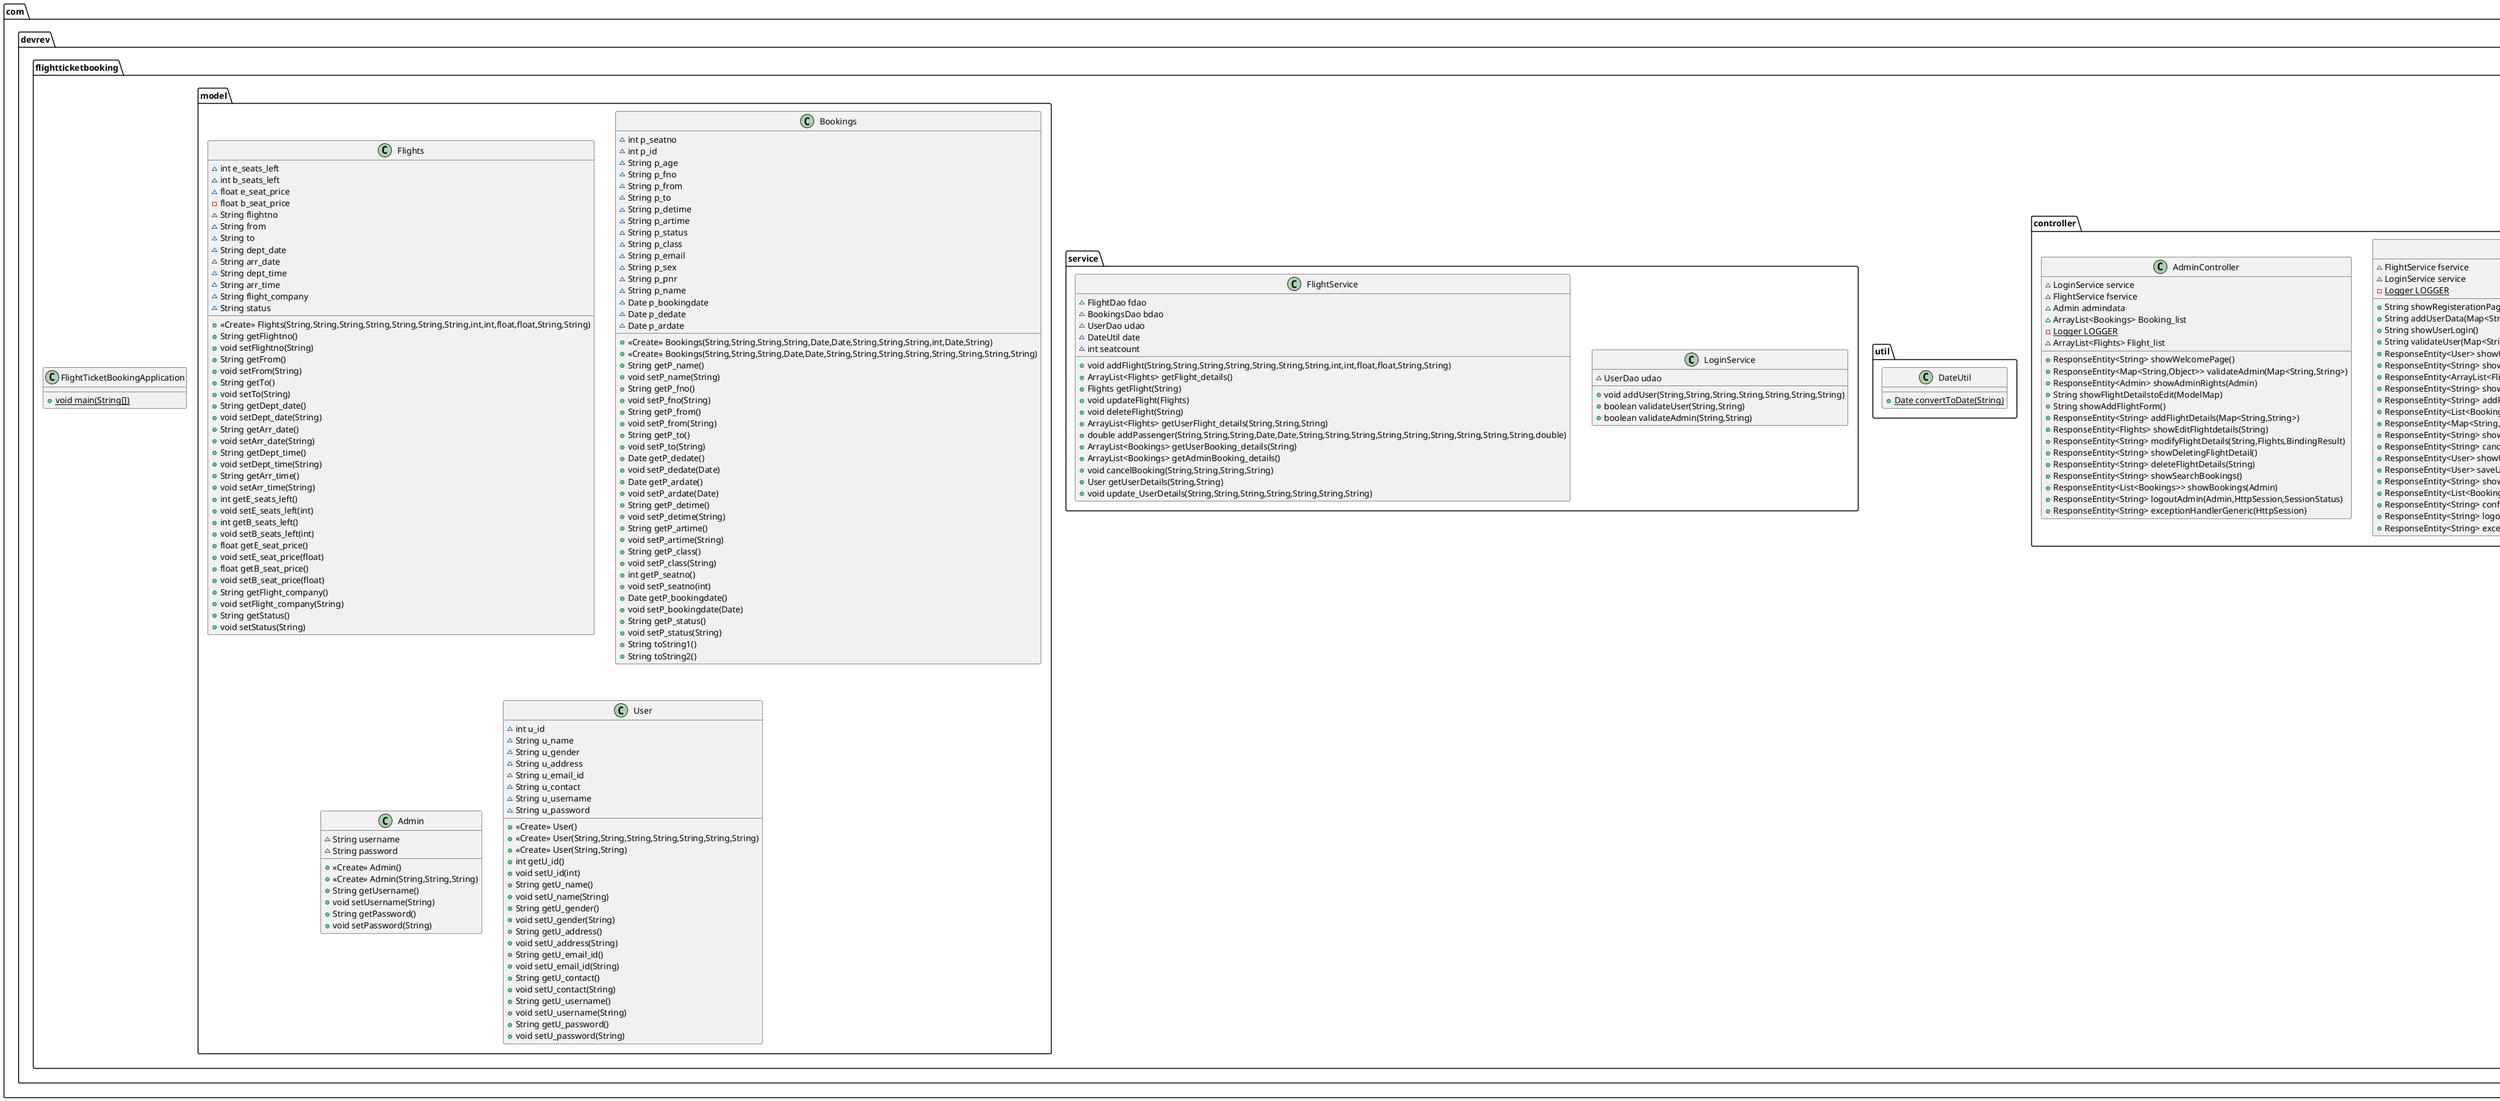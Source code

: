 @startuml
interface com.devrev.flightticketbooking.dao.BookingsDao {
+ ArrayList<Bookings> showUserBookings(String)
+ ArrayList<Bookings> showAdminBookings()
+ void cancelBooking(String,String,String,String)
+ double addPassenger(String,String,String,Date,Date,String,String,String,String,String,String,String,String,String,double)
+ void addTopnrCostData(String,String)
}
class com.devrev.flightticketbooking.controller.UserController {
~ FlightService fservice
~ LoginService service
- {static} Logger LOGGER
+ String showRegisterationPage()
+ String addUserData(Map<String,String>)
+ String showUserLogin()
+ String validateUser(Map<String,String>)
+ ResponseEntity<User> showUserRights(User)
+ ResponseEntity<String> showSearchFlight(User)
+ ResponseEntity<ArrayList<Flights>> showFlightsSearched(String,String,String,User)
+ ResponseEntity<String> showBookingPage(Flights,User)
+ ResponseEntity<String> addPassenger(Map<String,String>)
+ ResponseEntity<List<Bookings>> showSearchBookings(String)
+ ResponseEntity<Map<String,Object>> showUserBookings(Map<String,String>)
+ ResponseEntity<String> showCancelBooking(String)
+ ResponseEntity<String> cancelUserBookings(Map<String,String>)
+ ResponseEntity<User> showUserDetails(String,String)
+ ResponseEntity<User> saveUpdatedDetails(Map<String,String>)
+ ResponseEntity<String> showEditDetailsForm(String)
+ ResponseEntity<List<Bookings>> showConfirmPayment(String)
+ ResponseEntity<String> confirmAndSendMail(Map<String,String>)
+ ResponseEntity<String> logoutUser(String)
+ ResponseEntity<String> exceptionHandlerGeneric()
}
class com.devrev.flightticketbooking.util.DateUtil {
+ {static} Date convertToDate(String)
}
class com.devrev.flightticketbooking.service.LoginService {
~ UserDao udao
+ void addUser(String,String,String,String,String,String,String)
+ boolean validateUser(String,String)
+ boolean validateAdmin(String,String)
}
class com.devrev.flightticketbooking.model.Flights {
~ int e_seats_left
~ int b_seats_left
~ float e_seat_price
- float b_seat_price
~ String flightno
~ String from
~ String to
~ String dept_date
~ String arr_date
~ String dept_time
~ String arr_time
~ String flight_company
~ String status
+ <<Create>> Flights(String,String,String,String,String,String,String,int,int,float,float,String,String)
+ String getFlightno()
+ void setFlightno(String)
+ String getFrom()
+ void setFrom(String)
+ String getTo()
+ void setTo(String)
+ String getDept_date()
+ void setDept_date(String)
+ String getArr_date()
+ void setArr_date(String)
+ String getDept_time()
+ void setDept_time(String)
+ String getArr_time()
+ void setArr_time(String)
+ int getE_seats_left()
+ void setE_seats_left(int)
+ int getB_seats_left()
+ void setB_seats_left(int)
+ float getE_seat_price()
+ void setE_seat_price(float)
+ float getB_seat_price()
+ void setB_seat_price(float)
+ String getFlight_company()
+ void setFlight_company(String)
+ String getStatus()
+ void setStatus(String)
}
interface com.devrev.flightticketbooking.dao.UserDao {
+ boolean validate_User(String,String)
+ void addUser(String,String,String,String,String,String,String)
+ User getUserDetails(String,String)
+ void update_UserDetails(String,String,String,String,String,String,String)
+ boolean validateAdmin(String,String)
}
class com.devrev.flightticketbooking.dao.FlightDaoImpl {
+ void addFlight(String,String,String,String,String,String,String,int,int,float,float,String,String)
+ ArrayList<Flights> getFlight_details()
+ Flights getFlight(String)
+ void updateFlight(Flights)
+ void deleteFlight(String)
+ ArrayList<Flights> getUserFlight_details(String,String,String)
}
class com.devrev.flightticketbooking.model.Bookings {
~ int p_seatno
~ int p_id
~ String p_age
~ String p_fno
~ String p_from
~ String p_to
~ String p_detime
~ String p_artime
~ String p_status
~ String p_class
~ String p_email
~ String p_sex
~ String p_pnr
~ String p_name
~ Date p_bookingdate
~ Date p_dedate
~ Date p_ardate
+ <<Create>> Bookings(String,String,String,String,Date,Date,String,String,String,int,Date,String)
+ <<Create>> Bookings(String,String,String,Date,Date,String,String,String,String,String,String,String,String)
+ String getP_name()
+ void setP_name(String)
+ String getP_fno()
+ void setP_fno(String)
+ String getP_from()
+ void setP_from(String)
+ String getP_to()
+ void setP_to(String)
+ Date getP_dedate()
+ void setP_dedate(Date)
+ Date getP_ardate()
+ void setP_ardate(Date)
+ String getP_detime()
+ void setP_detime(String)
+ String getP_artime()
+ void setP_artime(String)
+ String getP_class()
+ void setP_class(String)
+ int getP_seatno()
+ void setP_seatno(int)
+ Date getP_bookingdate()
+ void setP_bookingdate(Date)
+ String getP_status()
+ void setP_status(String)
+ String toString1()
+ String toString2()
}
class com.devrev.flightticketbooking.dao.BookingsDaoImpl {
~ double cost
~ int seatcount
+ double addPassenger(String,String,String,Date,Date,String,String,String,String,String,String,String,String,String,double)
+ ArrayList<Bookings> showUserBookings(String)
+ ArrayList<Bookings> showAdminBookings()
+ void cancelBooking(String,String,String,String)
+ void addTopnrCostData(String,String)
}
class com.devrev.flightticketbooking.controller.AdminController {
~ LoginService service
~ FlightService fservice
~ Admin admindata
~ ArrayList<Bookings> Booking_list
- {static} Logger LOGGER
~ ArrayList<Flights> Flight_list
+ ResponseEntity<String> showWelcomePage()
+ ResponseEntity<Map<String,Object>> validateAdmin(Map<String,String>)
+ ResponseEntity<Admin> showAdminRights(Admin)
+ String showFlightDetailstoEdit(ModelMap)
+ String showAddFlightForm()
+ ResponseEntity<String> addFlightDetails(Map<String,String>)
+ ResponseEntity<Flights> showEditFlightdetails(String)
+ ResponseEntity<String> modifyFlightDetails(String,Flights,BindingResult)
+ ResponseEntity<String> showDeletingFlightDetail()
+ ResponseEntity<String> deleteFlightDetails(String)
+ ResponseEntity<String> showSearchBookings()
+ ResponseEntity<List<Bookings>> showBookings(Admin)
+ ResponseEntity<String> logoutAdmin(Admin,HttpSession,SessionStatus)
+ ResponseEntity<String> exceptionHandlerGeneric(HttpSession)
}
interface com.devrev.flightticketbooking.dao.FlightDao {
+ void addFlight(String,String,String,String,String,String,String,int,int,float,float,String,String)
+ ArrayList<Flights> getFlight_details()
+ Flights getFlight(String)
+ void updateFlight(Flights)
+ void deleteFlight(String)
+ ArrayList<Flights> getUserFlight_details(String,String,String)
}
class com.devrev.flightticketbooking.FlightTicketBookingApplication {
+ {static} void main(String[])
}
class com.devrev.flightticketbooking.dao.ConnectionHandler {
- {static} String JDBC_URL
- {static} String USER
- {static} String PASSWORD
+ {static} Connection getConnection()
}
class com.devrev.flightticketbooking.dao.UserDaoImpl {
+ boolean validate_User(String,String)
+ void addUser(String,String,String,String,String,String,String)
+ boolean validateAdmin(String,String)
+ User getUserDetails(String,String)
+ void update_UserDetails(String,String,String,String,String,String,String)
}
class com.devrev.flightticketbooking.model.Admin {
~ String username
~ String password
+ <<Create>> Admin()
+ <<Create>> Admin(String,String,String)
+ String getUsername()
+ void setUsername(String)
+ String getPassword()
+ void setPassword(String)
}
class com.devrev.flightticketbooking.model.User {
~ int u_id
~ String u_name
~ String u_gender
~ String u_address
~ String u_email_id
~ String u_contact
~ String u_username
~ String u_password
+ <<Create>> User()
+ <<Create>> User(String,String,String,String,String,String,String)
+ <<Create>> User(String,String)
+ int getU_id()
+ void setU_id(int)
+ String getU_name()
+ void setU_name(String)
+ String getU_gender()
+ void setU_gender(String)
+ String getU_address()
+ void setU_address(String)
+ String getU_email_id()
+ void setU_email_id(String)
+ String getU_contact()
+ void setU_contact(String)
+ String getU_username()
+ void setU_username(String)
+ String getU_password()
+ void setU_password(String)
}
class com.devrev.flightticketbooking.service.FlightService {
~ FlightDao fdao
~ BookingsDao bdao
~ UserDao udao
~ DateUtil date
~ int seatcount
+ void addFlight(String,String,String,String,String,String,String,int,int,float,float,String,String)
+ ArrayList<Flights> getFlight_details()
+ Flights getFlight(String)
+ void updateFlight(Flights)
+ void deleteFlight(String)
+ ArrayList<Flights> getUserFlight_details(String,String,String)
+ double addPassenger(String,String,String,Date,Date,String,String,String,String,String,String,String,String,String,double)
+ ArrayList<Bookings> getUserBooking_details(String)
+ ArrayList<Bookings> getAdminBooking_details()
+ void cancelBooking(String,String,String,String)
+ User getUserDetails(String,String)
+ void update_UserDetails(String,String,String,String,String,String,String)
}


com.devrev.flightticketbooking.dao.FlightDao <|.. com.devrev.flightticketbooking.dao.FlightDaoImpl
com.devrev.flightticketbooking.dao.BookingsDao <|.. com.devrev.flightticketbooking.dao.BookingsDaoImpl
com.devrev.flightticketbooking.dao.UserDao <|.. com.devrev.flightticketbooking.dao.UserDaoImpl
@enduml